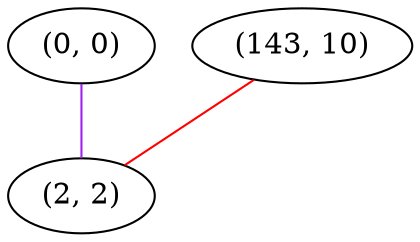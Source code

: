 graph "" {
"(0, 0)";
"(143, 10)";
"(2, 2)";
"(0, 0)" -- "(2, 2)"  [color=purple, key=0, weight=4];
"(143, 10)" -- "(2, 2)"  [color=red, key=0, weight=1];
}

